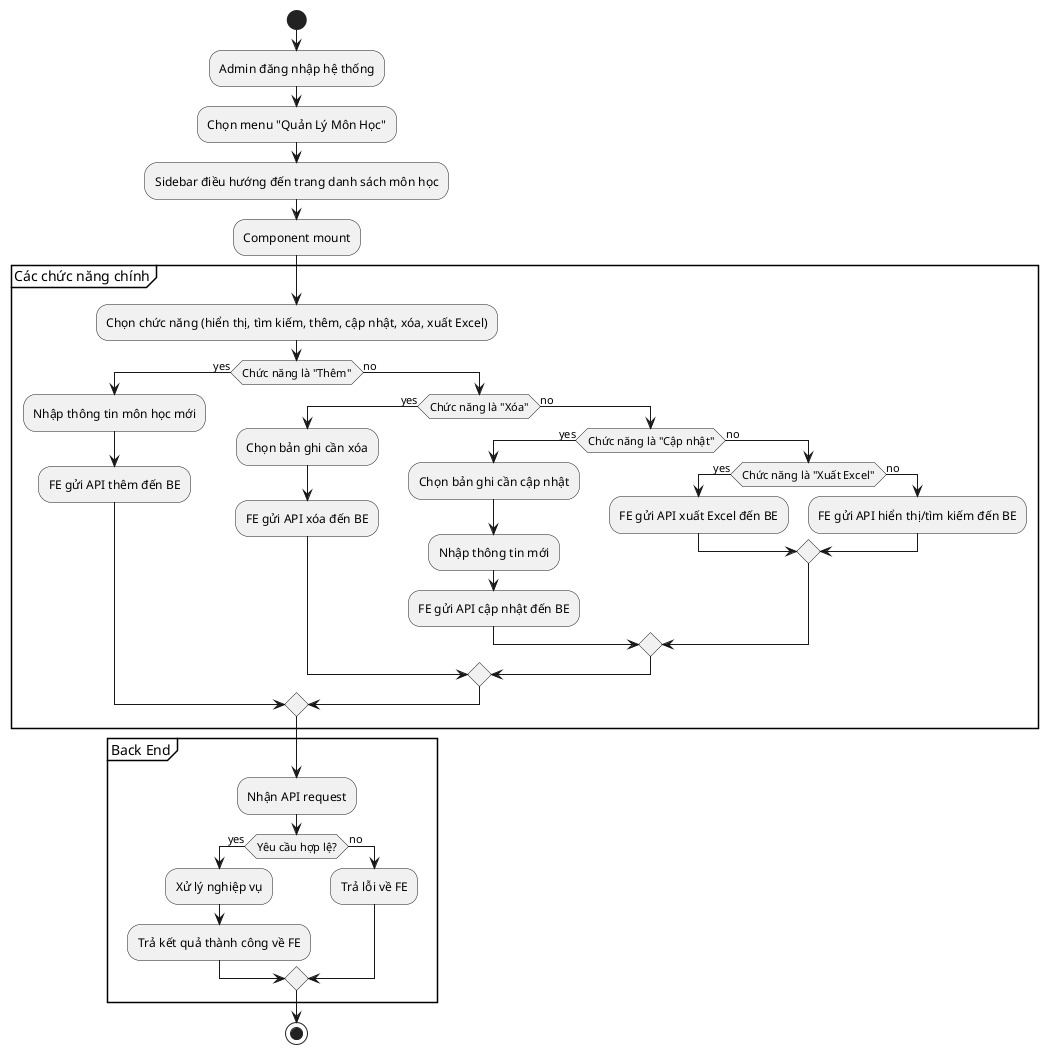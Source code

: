 @startuml
'https://plantuml.com/activity-diagram-beta

start
:Admin đăng nhập hệ thống;
:Chọn menu "Quản Lý Môn Học";
:Sidebar điều hướng đến trang danh sách môn học;
:Component mount;

partition "Các chức năng chính" {
  :Chọn chức năng (hiển thị, tìm kiếm, thêm, cập nhật, xóa, xuất Excel);
  if (Chức năng là "Thêm") then (yes)
    :Nhập thông tin môn học mới;
    :FE gửi API thêm đến BE;
  else (no)
    if (Chức năng là "Xóa") then (yes)
      :Chọn bản ghi cần xóa;
      :FE gửi API xóa đến BE;
    else (no)
      if (Chức năng là "Cập nhật") then (yes)
        :Chọn bản ghi cần cập nhật;
        :Nhập thông tin mới;
        :FE gửi API cập nhật đến BE;
      else (no)
        if (Chức năng là "Xuất Excel") then (yes)
          :FE gửi API xuất Excel đến BE;
        else (no)
          :FE gửi API hiển thị/tìm kiếm đến BE;
        endif
      endif
    endif
  endif
}

partition "Back End" {
  :Nhận API request;
  if (Yêu cầu hợp lệ?) then (yes)
    :Xử lý nghiệp vụ;
    :Trả kết quả thành công về FE;
  else (no)
    :Trả lỗi về FE;
  endif
}

stop

@enduml